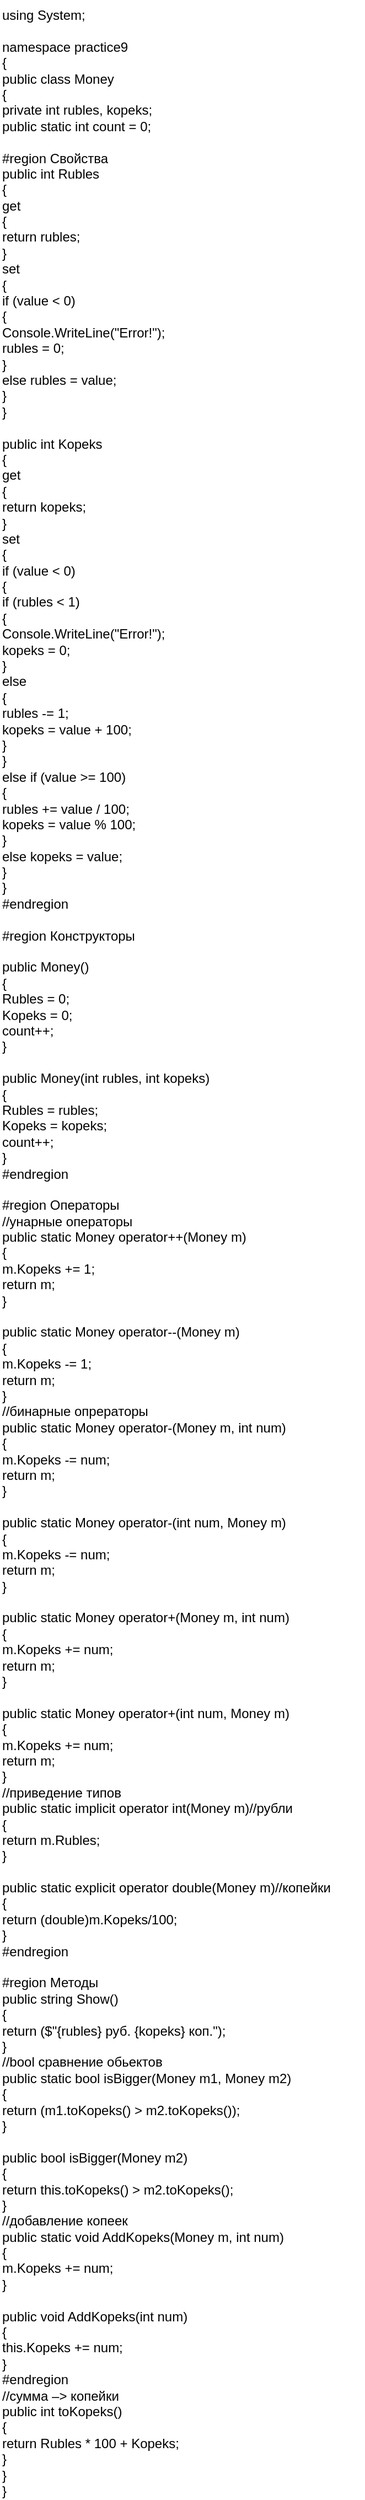 <mxfile version="15.5.4" type="embed"><diagram id="23iRSUPoRavnBvh4doch" name="Page-1"><mxGraphModel dx="544" dy="633" grid="1" gridSize="10" guides="1" tooltips="1" connect="1" arrows="1" fold="1" page="1" pageScale="1" pageWidth="827" pageHeight="1169" math="0" shadow="0"><root><mxCell id="0"/><mxCell id="1" parent="0"/><mxCell id="2" value="using System;&#10;&#10;namespace practice9&#10;{&#10;    public class Money&#10;    {&#10;        private int rubles, kopeks;&#10;        public static int count = 0;&#10;&#10;        #region Свойства&#10;        public int Rubles&#10;        {&#10;            get&#10;            {&#10;                return rubles;&#10;            }&#10;            set&#10;            {&#10;                if (value &lt; 0)&#10;                {&#10;                    Console.WriteLine(&quot;Error!&quot;);&#10;                    rubles =  0;&#10;                }&#10;                else rubles = value;&#10;            }&#10;        }&#10;&#10;        public int Kopeks&#10;        {&#10;            get&#10;            {&#10;                return kopeks;&#10;            }&#10;            set&#10;            {&#10;                if (value &lt; 0)&#10;                {&#10;                    if (rubles &lt; 1)&#10;                    {&#10;                        Console.WriteLine(&quot;Error!&quot;);&#10;                        kopeks = 0;&#10;                    }&#10;                    else&#10;                    {&#10;                        rubles -= 1;&#10;                        kopeks = value + 100;&#10;                    }&#10;                }&#10;                else if (value &gt;= 100)&#10;                {   &#10;                    rubles += value / 100;&#10;                    kopeks = value % 100;&#10;                }&#10;                else kopeks = value;&#10;            }&#10;        }&#10;        #endregion&#10;&#10;        #region Конструкторы&#10;&#10;        public Money()&#10;        {&#10;            Rubles = 0;&#10;            Kopeks = 0;&#10;            count++;&#10;        }&#10;&#10;        public Money(int rubles, int kopeks)&#10;        {&#10;            Rubles = rubles;&#10;            Kopeks = kopeks;&#10;            count++;&#10;        }&#10;        #endregion&#10;        &#10;        #region Операторы&#10;        //унарные операторы&#10;        public static Money operator++(Money m)&#10;        {&#10;            m.Kopeks += 1;&#10;            return m;&#10;        }&#10;        &#10;        public static Money operator--(Money m)&#10;        {&#10;            m.Kopeks -= 1;&#10;            return m;&#10;        }&#10;        //бинарные опрераторы&#10;        public static Money operator-(Money m, int num)&#10;        {&#10;            m.Kopeks -= num;&#10;            return m;&#10;        }&#10;        &#10;        public static Money operator-(int num, Money m)&#10;        {&#10;            m.Kopeks -= num;&#10;            return m;&#10;        }&#10;        &#10;        public static Money operator+(Money m, int num)&#10;        {&#10;            m.Kopeks += num;&#10;            return m;&#10;        }&#10;        &#10;        public static Money operator+(int num, Money m)&#10;        {&#10;            m.Kopeks += num;&#10;            return m;&#10;        }&#10;        //приведение типов&#10;        public static implicit operator int(Money m)//рубли&#10;        {&#10;            return m.Rubles;&#10;        }&#10;        &#10;        public static explicit operator double(Money m)//копейки&#10;        {&#10;            return (double)m.Kopeks/100;&#10;        }&#10;        #endregion&#10;        &#10;        #region Методы&#10;        public string Show()&#10;        {&#10;            return ($&quot;{rubles} руб. {kopeks} коп.&quot;);&#10;        }&#10;        //bool сравнение обьектов&#10;        public static bool isBigger(Money m1, Money m2)&#10;        {&#10;            return (m1.toKopeks() &gt; m2.toKopeks());&#10;        }&#10;&#10;        public  bool isBigger(Money m2)&#10;        {&#10;            return this.toKopeks() &gt; m2.toKopeks();&#10;        }&#10;        //добавление копеек&#10;        public static void AddKopeks(Money m, int num)&#10;        {&#10;            m.Kopeks += num;&#10;        }&#10;&#10;        public void AddKopeks(int num)&#10;        {&#10;            this.Kopeks += num;&#10;        }&#10;        #endregion&#10;        //сумма –&gt; копейки&#10;        public int toKopeks()&#10;        {&#10;            return Rubles * 100 + Kopeks;&#10;        }&#10;    }&#10;}" style="text;whiteSpace=wrap;html=1;" vertex="1" parent="1"><mxGeometry x="230" y="370" width="330" height="2210" as="geometry"/></mxCell></root></mxGraphModel></diagram></mxfile>